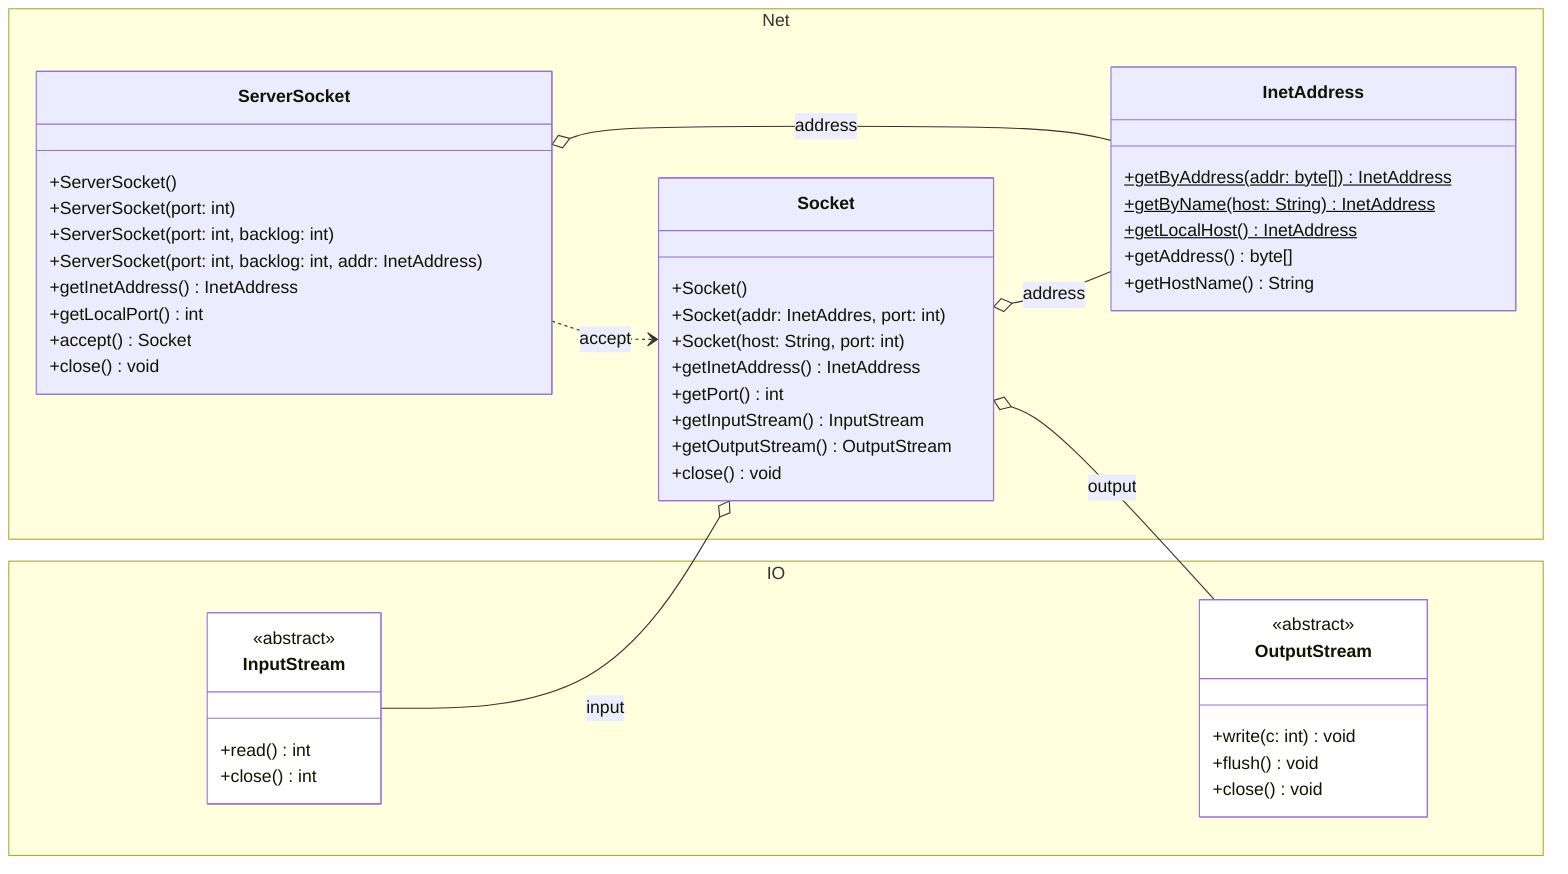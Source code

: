 classDiagram

    direction LR

    namespace Net {
        class ServerSocket {
            +ServerSocket()
            +ServerSocket(port: int)
            +ServerSocket(port: int, backlog: int)
            +ServerSocket(port: int, backlog: int, addr: InetAddress)
            +getInetAddress() InetAddress
            +getLocalPort() int
            +accept() Socket
            +close() void
        }

        class Socket {
            +Socket()
            +Socket(addr: InetAddres, port: int)
            +Socket(host: String, port: int)
            +getInetAddress() InetAddress
            +getPort() int
            +getInputStream() InputStream
            +getOutputStream() OutputStream
            +close() void
        }

        class InetAddress {
            +getByAddress(addr: byte[]) InetAddress$
            +getByName(host: String) InetAddress$
            +getLocalHost() InetAddress$
            +getAddress() byte[]
            +getHostName() String
        }
    }

    namespace IO {
        class InputStream {
            <<abstract>>
            +read() int
            +close() int
        }
        class OutputStream {
            <<abstract>>
            +write(c: int) void
            +flush() void
            +close() void
        }
    }

    ServerSocket o-- InetAddress: address

    ServerSocket ..> Socket: accept

    Socket o-- InetAddress: address

    InputStream --o Socket: input
    Socket o-- OutputStream: output

    style InputStream fill:white
    style OutputStream fill:white